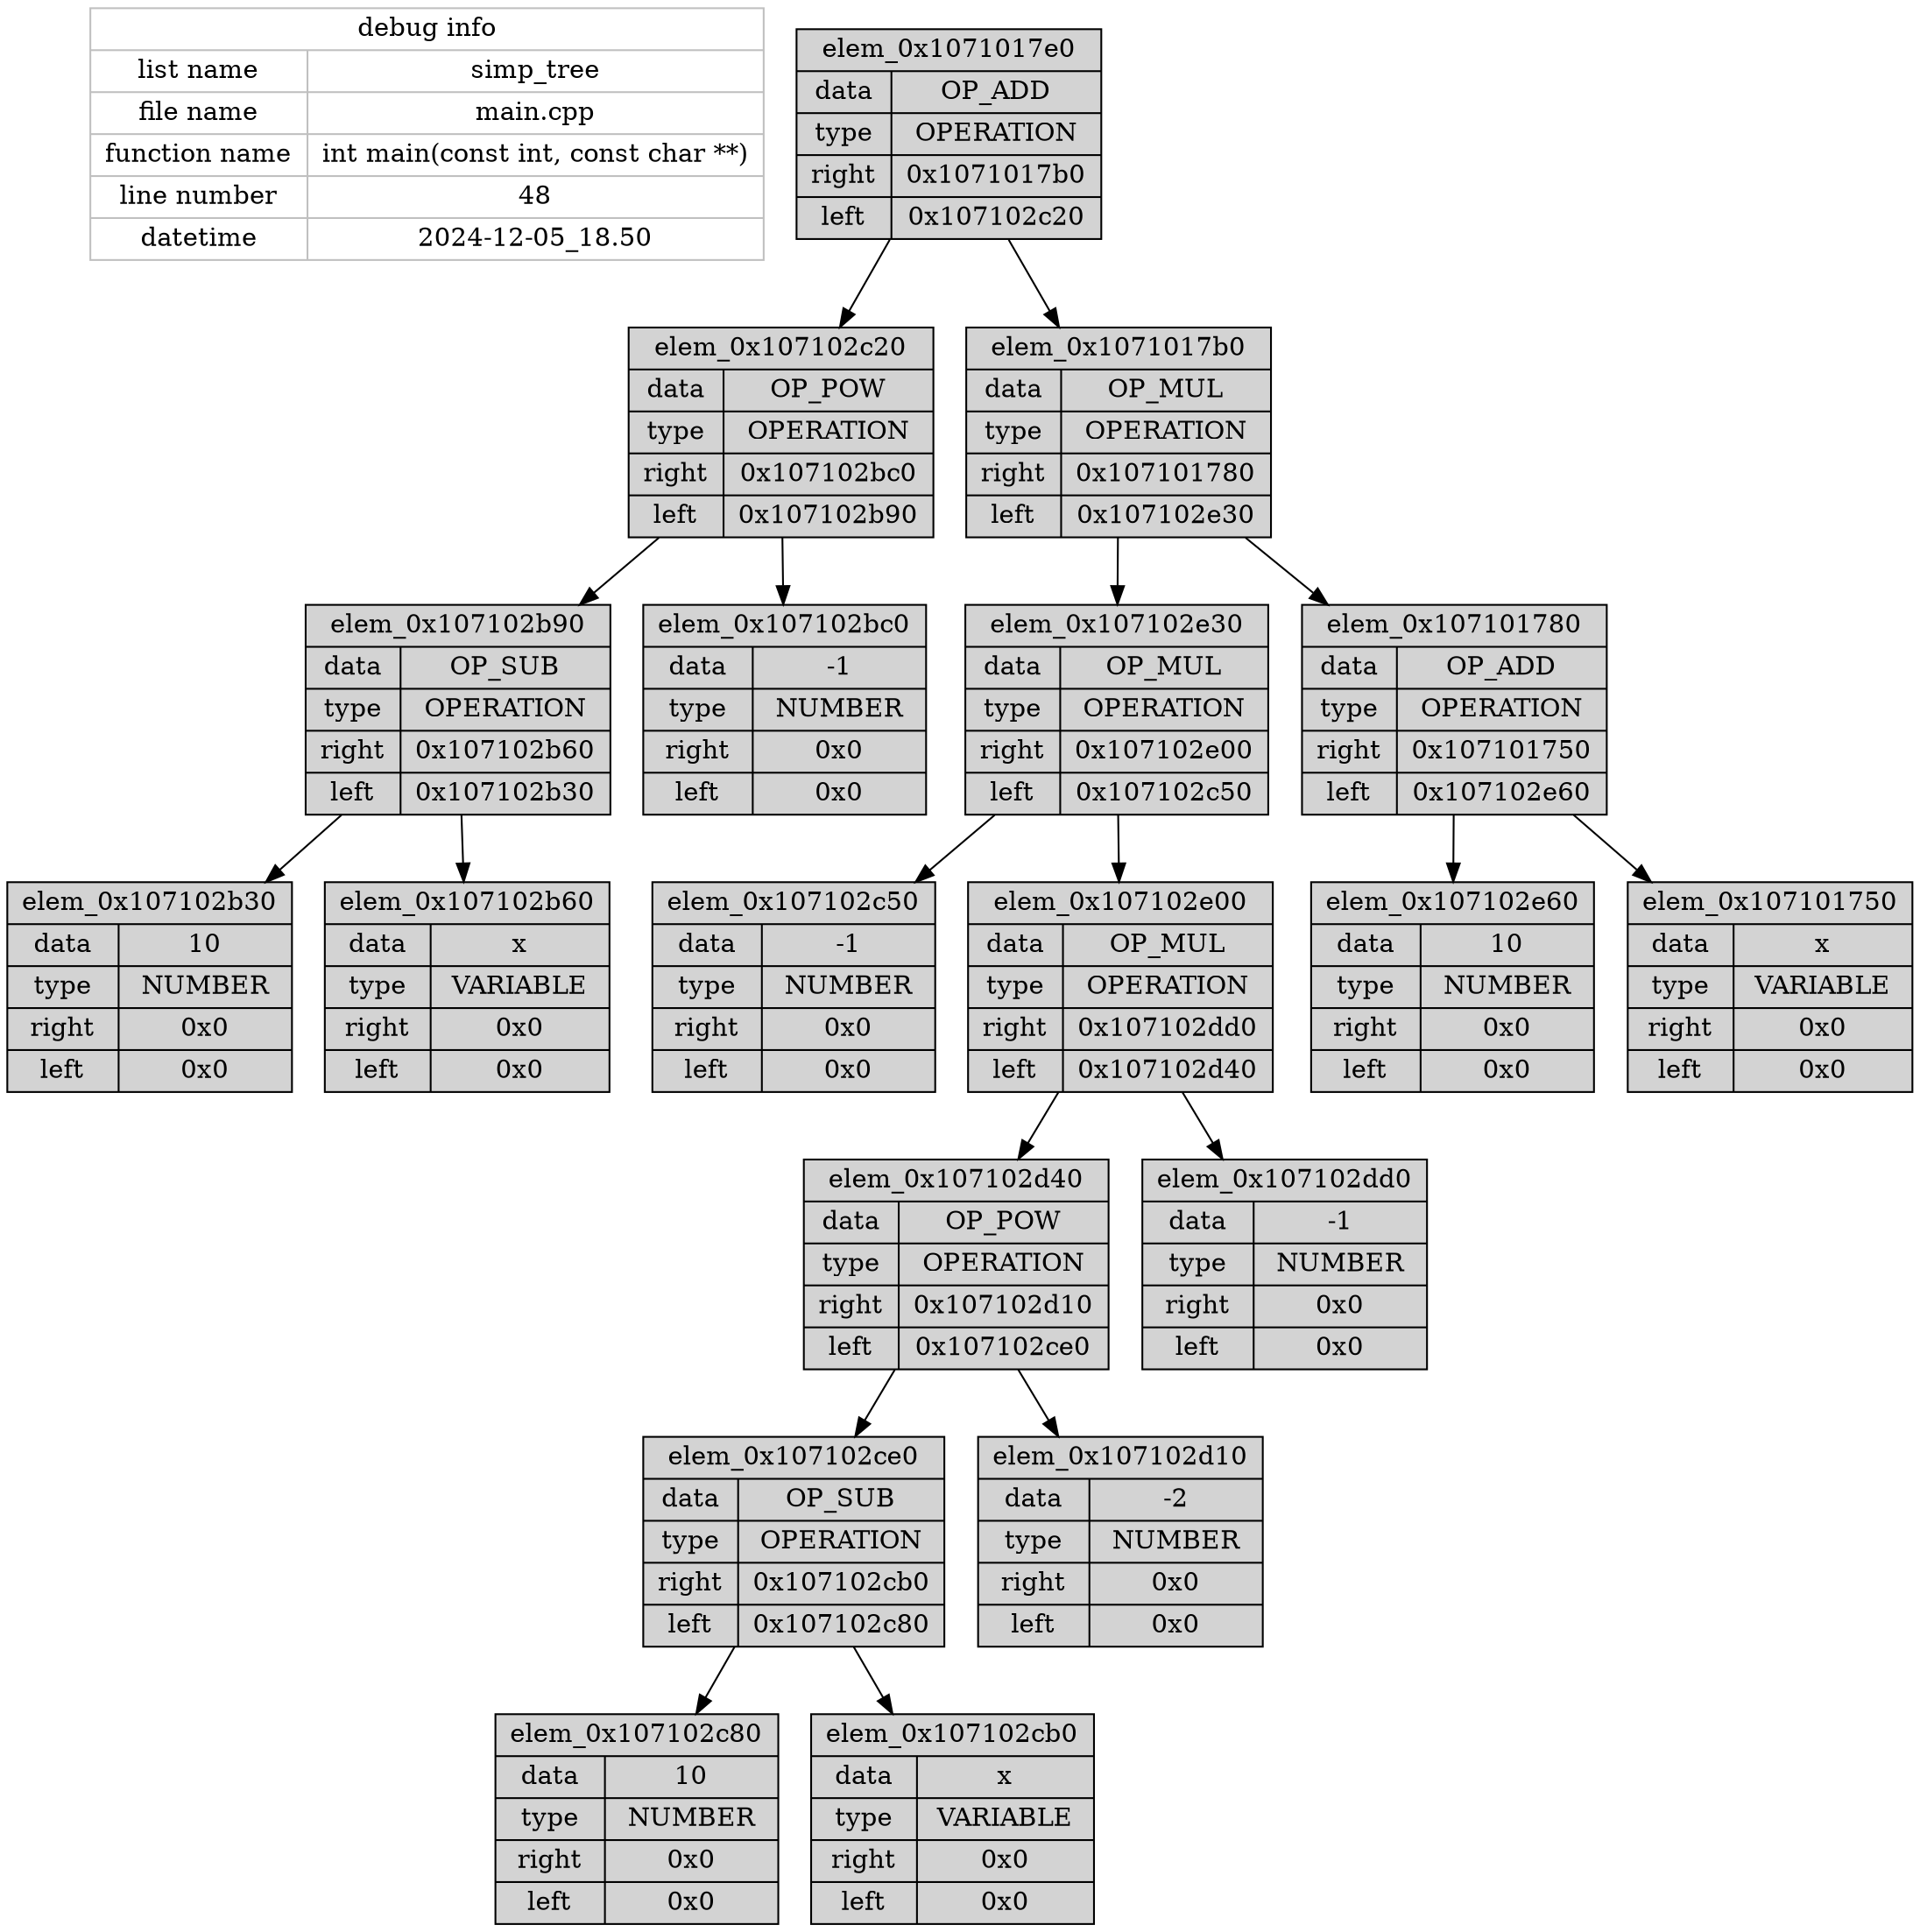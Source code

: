 digraph G {
debug_info [
shape=record,
label="{debug info | { {list name | file name | function name | line number | datetime} | {simp_tree | main.cpp | int main(const int, const char **) | 48 | 2024-12-05_18.50} }}",
fillcolor=white,
color=grey,
style="filled",
];
elem_0x1071017e0 [
  shape=record,
  label="{elem_0x1071017e0  | { {data | type | right | left} | {OP_ADD | OPERATION | 0x1071017b0 | 0x107102c20} } }",
  fillcolor=lightgrey,
  color=black,
  style="filled"
];
elem_0x107102c20 [
  shape=record,
  label="{elem_0x107102c20  | { {data | type | right | left} | {OP_POW | OPERATION | 0x107102bc0 | 0x107102b90} } }",
  fillcolor=lightgrey,
  color=black,
  style="filled"
];
elem_0x107102b90 [
  shape=record,
  label="{elem_0x107102b90  | { {data | type | right | left} | {OP_SUB | OPERATION | 0x107102b60 | 0x107102b30} } }",
  fillcolor=lightgrey,
  color=black,
  style="filled"
];
elem_0x107102b30 [
  shape=record,
  label="{elem_0x107102b30  | { {data | type | right | left} | {10 | NUMBER | 0x0 | 0x0} } }",
  fillcolor=lightgrey,
  color=black,
  style="filled"
];

elem_0x107102b60 [
  shape=record,
  label="{elem_0x107102b60  | { {data | type | right | left} | {x | VARIABLE | 0x0 | 0x0} } }",
  fillcolor=lightgrey,
  color=black,
  style="filled"
];

elem_0x107102b90 -> elem_0x107102b30;
elem_0x107102b90 -> elem_0x107102b60;

elem_0x107102bc0 [
  shape=record,
  label="{elem_0x107102bc0  | { {data | type | right | left} | {-1 | NUMBER | 0x0 | 0x0} } }",
  fillcolor=lightgrey,
  color=black,
  style="filled"
];

elem_0x107102c20 -> elem_0x107102b90;
elem_0x107102c20 -> elem_0x107102bc0;

elem_0x1071017b0 [
  shape=record,
  label="{elem_0x1071017b0  | { {data | type | right | left} | {OP_MUL | OPERATION | 0x107101780 | 0x107102e30} } }",
  fillcolor=lightgrey,
  color=black,
  style="filled"
];
elem_0x107102e30 [
  shape=record,
  label="{elem_0x107102e30  | { {data | type | right | left} | {OP_MUL | OPERATION | 0x107102e00 | 0x107102c50} } }",
  fillcolor=lightgrey,
  color=black,
  style="filled"
];
elem_0x107102c50 [
  shape=record,
  label="{elem_0x107102c50  | { {data | type | right | left} | {-1 | NUMBER | 0x0 | 0x0} } }",
  fillcolor=lightgrey,
  color=black,
  style="filled"
];

elem_0x107102e00 [
  shape=record,
  label="{elem_0x107102e00  | { {data | type | right | left} | {OP_MUL | OPERATION | 0x107102dd0 | 0x107102d40} } }",
  fillcolor=lightgrey,
  color=black,
  style="filled"
];
elem_0x107102d40 [
  shape=record,
  label="{elem_0x107102d40  | { {data | type | right | left} | {OP_POW | OPERATION | 0x107102d10 | 0x107102ce0} } }",
  fillcolor=lightgrey,
  color=black,
  style="filled"
];
elem_0x107102ce0 [
  shape=record,
  label="{elem_0x107102ce0  | { {data | type | right | left} | {OP_SUB | OPERATION | 0x107102cb0 | 0x107102c80} } }",
  fillcolor=lightgrey,
  color=black,
  style="filled"
];
elem_0x107102c80 [
  shape=record,
  label="{elem_0x107102c80  | { {data | type | right | left} | {10 | NUMBER | 0x0 | 0x0} } }",
  fillcolor=lightgrey,
  color=black,
  style="filled"
];

elem_0x107102cb0 [
  shape=record,
  label="{elem_0x107102cb0  | { {data | type | right | left} | {x | VARIABLE | 0x0 | 0x0} } }",
  fillcolor=lightgrey,
  color=black,
  style="filled"
];

elem_0x107102ce0 -> elem_0x107102c80;
elem_0x107102ce0 -> elem_0x107102cb0;

elem_0x107102d10 [
  shape=record,
  label="{elem_0x107102d10  | { {data | type | right | left} | {-2 | NUMBER | 0x0 | 0x0} } }",
  fillcolor=lightgrey,
  color=black,
  style="filled"
];

elem_0x107102d40 -> elem_0x107102ce0;
elem_0x107102d40 -> elem_0x107102d10;

elem_0x107102dd0 [
  shape=record,
  label="{elem_0x107102dd0  | { {data | type | right | left} | {-1 | NUMBER | 0x0 | 0x0} } }",
  fillcolor=lightgrey,
  color=black,
  style="filled"
];

elem_0x107102e00 -> elem_0x107102d40;
elem_0x107102e00 -> elem_0x107102dd0;

elem_0x107102e30 -> elem_0x107102c50;
elem_0x107102e30 -> elem_0x107102e00;

elem_0x107101780 [
  shape=record,
  label="{elem_0x107101780  | { {data | type | right | left} | {OP_ADD | OPERATION | 0x107101750 | 0x107102e60} } }",
  fillcolor=lightgrey,
  color=black,
  style="filled"
];
elem_0x107102e60 [
  shape=record,
  label="{elem_0x107102e60  | { {data | type | right | left} | {10 | NUMBER | 0x0 | 0x0} } }",
  fillcolor=lightgrey,
  color=black,
  style="filled"
];

elem_0x107101750 [
  shape=record,
  label="{elem_0x107101750  | { {data | type | right | left} | {x | VARIABLE | 0x0 | 0x0} } }",
  fillcolor=lightgrey,
  color=black,
  style="filled"
];

elem_0x107101780 -> elem_0x107102e60;
elem_0x107101780 -> elem_0x107101750;

elem_0x1071017b0 -> elem_0x107102e30;
elem_0x1071017b0 -> elem_0x107101780;

elem_0x1071017e0 -> elem_0x107102c20;
elem_0x1071017e0 -> elem_0x1071017b0;

}
